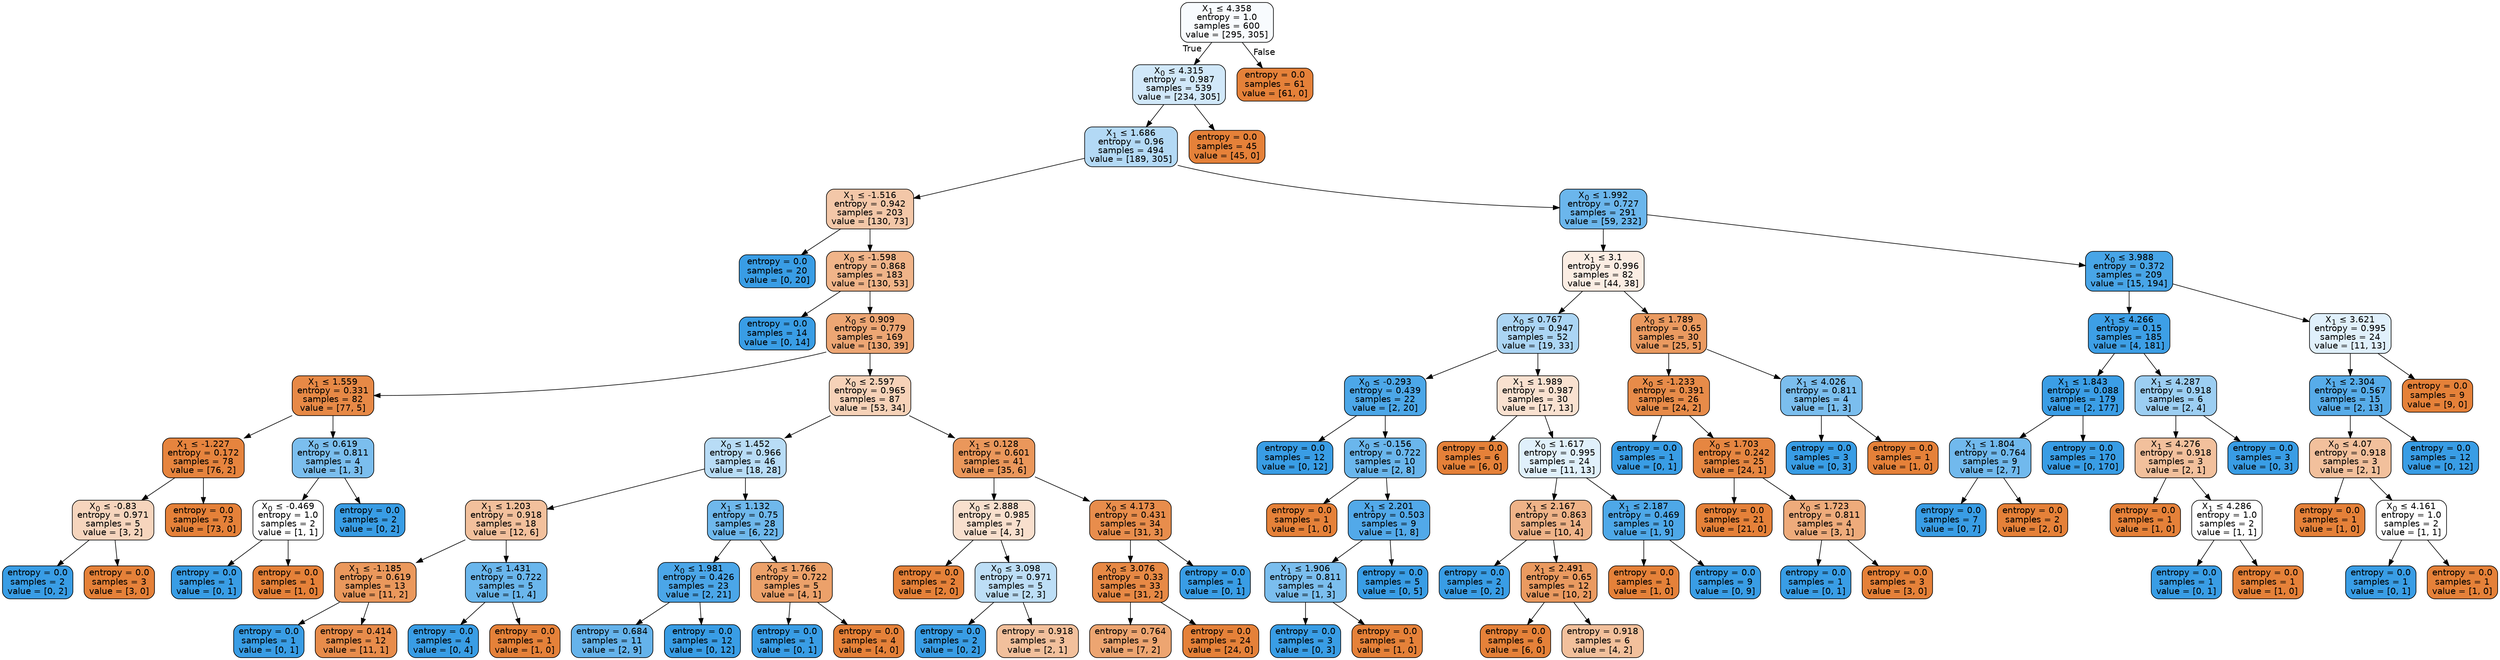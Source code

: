 digraph Tree {
node [shape=box, style="filled, rounded", color="black", fontname=helvetica] ;
edge [fontname=helvetica] ;
0 [label=<X<SUB>1</SUB> &le; 4.358<br/>entropy = 1.0<br/>samples = 600<br/>value = [295, 305]>, fillcolor="#399de508"] ;
1 [label=<X<SUB>0</SUB> &le; 4.315<br/>entropy = 0.987<br/>samples = 539<br/>value = [234, 305]>, fillcolor="#399de53b"] ;
0 -> 1 [labeldistance=2.5, labelangle=45, headlabel="True"] ;
2 [label=<X<SUB>1</SUB> &le; 1.686<br/>entropy = 0.96<br/>samples = 494<br/>value = [189, 305]>, fillcolor="#399de561"] ;
1 -> 2 ;
3 [label=<X<SUB>1</SUB> &le; -1.516<br/>entropy = 0.942<br/>samples = 203<br/>value = [130, 73]>, fillcolor="#e5813970"] ;
2 -> 3 ;
4 [label=<entropy = 0.0<br/>samples = 20<br/>value = [0, 20]>, fillcolor="#399de5ff"] ;
3 -> 4 ;
5 [label=<X<SUB>0</SUB> &le; -1.598<br/>entropy = 0.868<br/>samples = 183<br/>value = [130, 53]>, fillcolor="#e5813997"] ;
3 -> 5 ;
6 [label=<entropy = 0.0<br/>samples = 14<br/>value = [0, 14]>, fillcolor="#399de5ff"] ;
5 -> 6 ;
7 [label=<X<SUB>0</SUB> &le; 0.909<br/>entropy = 0.779<br/>samples = 169<br/>value = [130, 39]>, fillcolor="#e58139b3"] ;
5 -> 7 ;
8 [label=<X<SUB>1</SUB> &le; 1.559<br/>entropy = 0.331<br/>samples = 82<br/>value = [77, 5]>, fillcolor="#e58139ee"] ;
7 -> 8 ;
9 [label=<X<SUB>1</SUB> &le; -1.227<br/>entropy = 0.172<br/>samples = 78<br/>value = [76, 2]>, fillcolor="#e58139f8"] ;
8 -> 9 ;
10 [label=<X<SUB>0</SUB> &le; -0.83<br/>entropy = 0.971<br/>samples = 5<br/>value = [3, 2]>, fillcolor="#e5813955"] ;
9 -> 10 ;
11 [label=<entropy = 0.0<br/>samples = 2<br/>value = [0, 2]>, fillcolor="#399de5ff"] ;
10 -> 11 ;
12 [label=<entropy = 0.0<br/>samples = 3<br/>value = [3, 0]>, fillcolor="#e58139ff"] ;
10 -> 12 ;
13 [label=<entropy = 0.0<br/>samples = 73<br/>value = [73, 0]>, fillcolor="#e58139ff"] ;
9 -> 13 ;
14 [label=<X<SUB>0</SUB> &le; 0.619<br/>entropy = 0.811<br/>samples = 4<br/>value = [1, 3]>, fillcolor="#399de5aa"] ;
8 -> 14 ;
15 [label=<X<SUB>0</SUB> &le; -0.469<br/>entropy = 1.0<br/>samples = 2<br/>value = [1, 1]>, fillcolor="#e5813900"] ;
14 -> 15 ;
16 [label=<entropy = 0.0<br/>samples = 1<br/>value = [0, 1]>, fillcolor="#399de5ff"] ;
15 -> 16 ;
17 [label=<entropy = 0.0<br/>samples = 1<br/>value = [1, 0]>, fillcolor="#e58139ff"] ;
15 -> 17 ;
18 [label=<entropy = 0.0<br/>samples = 2<br/>value = [0, 2]>, fillcolor="#399de5ff"] ;
14 -> 18 ;
19 [label=<X<SUB>0</SUB> &le; 2.597<br/>entropy = 0.965<br/>samples = 87<br/>value = [53, 34]>, fillcolor="#e581395b"] ;
7 -> 19 ;
20 [label=<X<SUB>0</SUB> &le; 1.452<br/>entropy = 0.966<br/>samples = 46<br/>value = [18, 28]>, fillcolor="#399de55b"] ;
19 -> 20 ;
21 [label=<X<SUB>1</SUB> &le; 1.203<br/>entropy = 0.918<br/>samples = 18<br/>value = [12, 6]>, fillcolor="#e581397f"] ;
20 -> 21 ;
22 [label=<X<SUB>1</SUB> &le; -1.185<br/>entropy = 0.619<br/>samples = 13<br/>value = [11, 2]>, fillcolor="#e58139d1"] ;
21 -> 22 ;
23 [label=<entropy = 0.0<br/>samples = 1<br/>value = [0, 1]>, fillcolor="#399de5ff"] ;
22 -> 23 ;
24 [label=<entropy = 0.414<br/>samples = 12<br/>value = [11, 1]>, fillcolor="#e58139e8"] ;
22 -> 24 ;
25 [label=<X<SUB>0</SUB> &le; 1.431<br/>entropy = 0.722<br/>samples = 5<br/>value = [1, 4]>, fillcolor="#399de5bf"] ;
21 -> 25 ;
26 [label=<entropy = 0.0<br/>samples = 4<br/>value = [0, 4]>, fillcolor="#399de5ff"] ;
25 -> 26 ;
27 [label=<entropy = 0.0<br/>samples = 1<br/>value = [1, 0]>, fillcolor="#e58139ff"] ;
25 -> 27 ;
28 [label=<X<SUB>1</SUB> &le; 1.132<br/>entropy = 0.75<br/>samples = 28<br/>value = [6, 22]>, fillcolor="#399de5b9"] ;
20 -> 28 ;
29 [label=<X<SUB>0</SUB> &le; 1.981<br/>entropy = 0.426<br/>samples = 23<br/>value = [2, 21]>, fillcolor="#399de5e7"] ;
28 -> 29 ;
30 [label=<entropy = 0.684<br/>samples = 11<br/>value = [2, 9]>, fillcolor="#399de5c6"] ;
29 -> 30 ;
31 [label=<entropy = 0.0<br/>samples = 12<br/>value = [0, 12]>, fillcolor="#399de5ff"] ;
29 -> 31 ;
32 [label=<X<SUB>0</SUB> &le; 1.766<br/>entropy = 0.722<br/>samples = 5<br/>value = [4, 1]>, fillcolor="#e58139bf"] ;
28 -> 32 ;
33 [label=<entropy = 0.0<br/>samples = 1<br/>value = [0, 1]>, fillcolor="#399de5ff"] ;
32 -> 33 ;
34 [label=<entropy = 0.0<br/>samples = 4<br/>value = [4, 0]>, fillcolor="#e58139ff"] ;
32 -> 34 ;
35 [label=<X<SUB>1</SUB> &le; 0.128<br/>entropy = 0.601<br/>samples = 41<br/>value = [35, 6]>, fillcolor="#e58139d3"] ;
19 -> 35 ;
36 [label=<X<SUB>0</SUB> &le; 2.888<br/>entropy = 0.985<br/>samples = 7<br/>value = [4, 3]>, fillcolor="#e5813940"] ;
35 -> 36 ;
37 [label=<entropy = 0.0<br/>samples = 2<br/>value = [2, 0]>, fillcolor="#e58139ff"] ;
36 -> 37 ;
38 [label=<X<SUB>0</SUB> &le; 3.098<br/>entropy = 0.971<br/>samples = 5<br/>value = [2, 3]>, fillcolor="#399de555"] ;
36 -> 38 ;
39 [label=<entropy = 0.0<br/>samples = 2<br/>value = [0, 2]>, fillcolor="#399de5ff"] ;
38 -> 39 ;
40 [label=<entropy = 0.918<br/>samples = 3<br/>value = [2, 1]>, fillcolor="#e581397f"] ;
38 -> 40 ;
41 [label=<X<SUB>0</SUB> &le; 4.173<br/>entropy = 0.431<br/>samples = 34<br/>value = [31, 3]>, fillcolor="#e58139e6"] ;
35 -> 41 ;
42 [label=<X<SUB>0</SUB> &le; 3.076<br/>entropy = 0.33<br/>samples = 33<br/>value = [31, 2]>, fillcolor="#e58139ef"] ;
41 -> 42 ;
43 [label=<entropy = 0.764<br/>samples = 9<br/>value = [7, 2]>, fillcolor="#e58139b6"] ;
42 -> 43 ;
44 [label=<entropy = 0.0<br/>samples = 24<br/>value = [24, 0]>, fillcolor="#e58139ff"] ;
42 -> 44 ;
45 [label=<entropy = 0.0<br/>samples = 1<br/>value = [0, 1]>, fillcolor="#399de5ff"] ;
41 -> 45 ;
46 [label=<X<SUB>0</SUB> &le; 1.992<br/>entropy = 0.727<br/>samples = 291<br/>value = [59, 232]>, fillcolor="#399de5be"] ;
2 -> 46 ;
47 [label=<X<SUB>1</SUB> &le; 3.1<br/>entropy = 0.996<br/>samples = 82<br/>value = [44, 38]>, fillcolor="#e5813923"] ;
46 -> 47 ;
48 [label=<X<SUB>0</SUB> &le; 0.767<br/>entropy = 0.947<br/>samples = 52<br/>value = [19, 33]>, fillcolor="#399de56c"] ;
47 -> 48 ;
49 [label=<X<SUB>0</SUB> &le; -0.293<br/>entropy = 0.439<br/>samples = 22<br/>value = [2, 20]>, fillcolor="#399de5e6"] ;
48 -> 49 ;
50 [label=<entropy = 0.0<br/>samples = 12<br/>value = [0, 12]>, fillcolor="#399de5ff"] ;
49 -> 50 ;
51 [label=<X<SUB>0</SUB> &le; -0.156<br/>entropy = 0.722<br/>samples = 10<br/>value = [2, 8]>, fillcolor="#399de5bf"] ;
49 -> 51 ;
52 [label=<entropy = 0.0<br/>samples = 1<br/>value = [1, 0]>, fillcolor="#e58139ff"] ;
51 -> 52 ;
53 [label=<X<SUB>1</SUB> &le; 2.201<br/>entropy = 0.503<br/>samples = 9<br/>value = [1, 8]>, fillcolor="#399de5df"] ;
51 -> 53 ;
54 [label=<X<SUB>1</SUB> &le; 1.906<br/>entropy = 0.811<br/>samples = 4<br/>value = [1, 3]>, fillcolor="#399de5aa"] ;
53 -> 54 ;
55 [label=<entropy = 0.0<br/>samples = 3<br/>value = [0, 3]>, fillcolor="#399de5ff"] ;
54 -> 55 ;
56 [label=<entropy = 0.0<br/>samples = 1<br/>value = [1, 0]>, fillcolor="#e58139ff"] ;
54 -> 56 ;
57 [label=<entropy = 0.0<br/>samples = 5<br/>value = [0, 5]>, fillcolor="#399de5ff"] ;
53 -> 57 ;
58 [label=<X<SUB>1</SUB> &le; 1.989<br/>entropy = 0.987<br/>samples = 30<br/>value = [17, 13]>, fillcolor="#e581393c"] ;
48 -> 58 ;
59 [label=<entropy = 0.0<br/>samples = 6<br/>value = [6, 0]>, fillcolor="#e58139ff"] ;
58 -> 59 ;
60 [label=<X<SUB>0</SUB> &le; 1.617<br/>entropy = 0.995<br/>samples = 24<br/>value = [11, 13]>, fillcolor="#399de527"] ;
58 -> 60 ;
61 [label=<X<SUB>1</SUB> &le; 2.167<br/>entropy = 0.863<br/>samples = 14<br/>value = [10, 4]>, fillcolor="#e5813999"] ;
60 -> 61 ;
62 [label=<entropy = 0.0<br/>samples = 2<br/>value = [0, 2]>, fillcolor="#399de5ff"] ;
61 -> 62 ;
63 [label=<X<SUB>1</SUB> &le; 2.491<br/>entropy = 0.65<br/>samples = 12<br/>value = [10, 2]>, fillcolor="#e58139cc"] ;
61 -> 63 ;
64 [label=<entropy = 0.0<br/>samples = 6<br/>value = [6, 0]>, fillcolor="#e58139ff"] ;
63 -> 64 ;
65 [label=<entropy = 0.918<br/>samples = 6<br/>value = [4, 2]>, fillcolor="#e581397f"] ;
63 -> 65 ;
66 [label=<X<SUB>1</SUB> &le; 2.187<br/>entropy = 0.469<br/>samples = 10<br/>value = [1, 9]>, fillcolor="#399de5e3"] ;
60 -> 66 ;
67 [label=<entropy = 0.0<br/>samples = 1<br/>value = [1, 0]>, fillcolor="#e58139ff"] ;
66 -> 67 ;
68 [label=<entropy = 0.0<br/>samples = 9<br/>value = [0, 9]>, fillcolor="#399de5ff"] ;
66 -> 68 ;
69 [label=<X<SUB>0</SUB> &le; 1.789<br/>entropy = 0.65<br/>samples = 30<br/>value = [25, 5]>, fillcolor="#e58139cc"] ;
47 -> 69 ;
70 [label=<X<SUB>0</SUB> &le; -1.233<br/>entropy = 0.391<br/>samples = 26<br/>value = [24, 2]>, fillcolor="#e58139ea"] ;
69 -> 70 ;
71 [label=<entropy = 0.0<br/>samples = 1<br/>value = [0, 1]>, fillcolor="#399de5ff"] ;
70 -> 71 ;
72 [label=<X<SUB>0</SUB> &le; 1.703<br/>entropy = 0.242<br/>samples = 25<br/>value = [24, 1]>, fillcolor="#e58139f4"] ;
70 -> 72 ;
73 [label=<entropy = 0.0<br/>samples = 21<br/>value = [21, 0]>, fillcolor="#e58139ff"] ;
72 -> 73 ;
74 [label=<X<SUB>0</SUB> &le; 1.723<br/>entropy = 0.811<br/>samples = 4<br/>value = [3, 1]>, fillcolor="#e58139aa"] ;
72 -> 74 ;
75 [label=<entropy = 0.0<br/>samples = 1<br/>value = [0, 1]>, fillcolor="#399de5ff"] ;
74 -> 75 ;
76 [label=<entropy = 0.0<br/>samples = 3<br/>value = [3, 0]>, fillcolor="#e58139ff"] ;
74 -> 76 ;
77 [label=<X<SUB>1</SUB> &le; 4.026<br/>entropy = 0.811<br/>samples = 4<br/>value = [1, 3]>, fillcolor="#399de5aa"] ;
69 -> 77 ;
78 [label=<entropy = 0.0<br/>samples = 3<br/>value = [0, 3]>, fillcolor="#399de5ff"] ;
77 -> 78 ;
79 [label=<entropy = 0.0<br/>samples = 1<br/>value = [1, 0]>, fillcolor="#e58139ff"] ;
77 -> 79 ;
80 [label=<X<SUB>0</SUB> &le; 3.988<br/>entropy = 0.372<br/>samples = 209<br/>value = [15, 194]>, fillcolor="#399de5eb"] ;
46 -> 80 ;
81 [label=<X<SUB>1</SUB> &le; 4.266<br/>entropy = 0.15<br/>samples = 185<br/>value = [4, 181]>, fillcolor="#399de5f9"] ;
80 -> 81 ;
82 [label=<X<SUB>1</SUB> &le; 1.843<br/>entropy = 0.088<br/>samples = 179<br/>value = [2, 177]>, fillcolor="#399de5fc"] ;
81 -> 82 ;
83 [label=<X<SUB>1</SUB> &le; 1.804<br/>entropy = 0.764<br/>samples = 9<br/>value = [2, 7]>, fillcolor="#399de5b6"] ;
82 -> 83 ;
84 [label=<entropy = 0.0<br/>samples = 7<br/>value = [0, 7]>, fillcolor="#399de5ff"] ;
83 -> 84 ;
85 [label=<entropy = 0.0<br/>samples = 2<br/>value = [2, 0]>, fillcolor="#e58139ff"] ;
83 -> 85 ;
86 [label=<entropy = 0.0<br/>samples = 170<br/>value = [0, 170]>, fillcolor="#399de5ff"] ;
82 -> 86 ;
87 [label=<X<SUB>1</SUB> &le; 4.287<br/>entropy = 0.918<br/>samples = 6<br/>value = [2, 4]>, fillcolor="#399de57f"] ;
81 -> 87 ;
88 [label=<X<SUB>1</SUB> &le; 4.276<br/>entropy = 0.918<br/>samples = 3<br/>value = [2, 1]>, fillcolor="#e581397f"] ;
87 -> 88 ;
89 [label=<entropy = 0.0<br/>samples = 1<br/>value = [1, 0]>, fillcolor="#e58139ff"] ;
88 -> 89 ;
90 [label=<X<SUB>1</SUB> &le; 4.286<br/>entropy = 1.0<br/>samples = 2<br/>value = [1, 1]>, fillcolor="#e5813900"] ;
88 -> 90 ;
91 [label=<entropy = 0.0<br/>samples = 1<br/>value = [0, 1]>, fillcolor="#399de5ff"] ;
90 -> 91 ;
92 [label=<entropy = 0.0<br/>samples = 1<br/>value = [1, 0]>, fillcolor="#e58139ff"] ;
90 -> 92 ;
93 [label=<entropy = 0.0<br/>samples = 3<br/>value = [0, 3]>, fillcolor="#399de5ff"] ;
87 -> 93 ;
94 [label=<X<SUB>1</SUB> &le; 3.621<br/>entropy = 0.995<br/>samples = 24<br/>value = [11, 13]>, fillcolor="#399de527"] ;
80 -> 94 ;
95 [label=<X<SUB>1</SUB> &le; 2.304<br/>entropy = 0.567<br/>samples = 15<br/>value = [2, 13]>, fillcolor="#399de5d8"] ;
94 -> 95 ;
96 [label=<X<SUB>0</SUB> &le; 4.07<br/>entropy = 0.918<br/>samples = 3<br/>value = [2, 1]>, fillcolor="#e581397f"] ;
95 -> 96 ;
97 [label=<entropy = 0.0<br/>samples = 1<br/>value = [1, 0]>, fillcolor="#e58139ff"] ;
96 -> 97 ;
98 [label=<X<SUB>0</SUB> &le; 4.161<br/>entropy = 1.0<br/>samples = 2<br/>value = [1, 1]>, fillcolor="#e5813900"] ;
96 -> 98 ;
99 [label=<entropy = 0.0<br/>samples = 1<br/>value = [0, 1]>, fillcolor="#399de5ff"] ;
98 -> 99 ;
100 [label=<entropy = 0.0<br/>samples = 1<br/>value = [1, 0]>, fillcolor="#e58139ff"] ;
98 -> 100 ;
101 [label=<entropy = 0.0<br/>samples = 12<br/>value = [0, 12]>, fillcolor="#399de5ff"] ;
95 -> 101 ;
102 [label=<entropy = 0.0<br/>samples = 9<br/>value = [9, 0]>, fillcolor="#e58139ff"] ;
94 -> 102 ;
103 [label=<entropy = 0.0<br/>samples = 45<br/>value = [45, 0]>, fillcolor="#e58139ff"] ;
1 -> 103 ;
104 [label=<entropy = 0.0<br/>samples = 61<br/>value = [61, 0]>, fillcolor="#e58139ff"] ;
0 -> 104 [labeldistance=2.5, labelangle=-45, headlabel="False"] ;
}